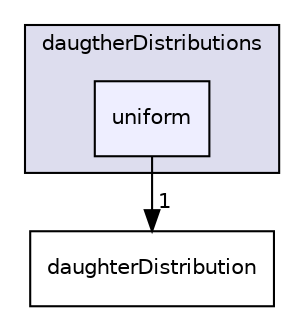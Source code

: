 digraph "uniform" {
  bgcolor=transparent;
  compound=true
  node [ fontsize="10", fontname="Helvetica"];
  edge [ labelfontsize="10", labelfontname="Helvetica"];
  subgraph clusterdir_a959301c3cf54322ad2aac04893d37dc {
    graph [ bgcolor="#ddddee", pencolor="black", label="daugtherDistributions" fontname="Helvetica", fontsize="10", URL="dir_a959301c3cf54322ad2aac04893d37dc.html"]
  dir_d458f2ad8e865215de6e423075fd659a [shape=box, label="uniform", style="filled", fillcolor="#eeeeff", pencolor="black", URL="dir_d458f2ad8e865215de6e423075fd659a.html"];
  }
  dir_6107ce464e8bb2e0d96560c02a662c14 [shape=box label="daughterDistribution" URL="dir_6107ce464e8bb2e0d96560c02a662c14.html"];
  dir_d458f2ad8e865215de6e423075fd659a->dir_6107ce464e8bb2e0d96560c02a662c14 [headlabel="1", labeldistance=1.5 headhref="dir_000370_000120.html"];
}

